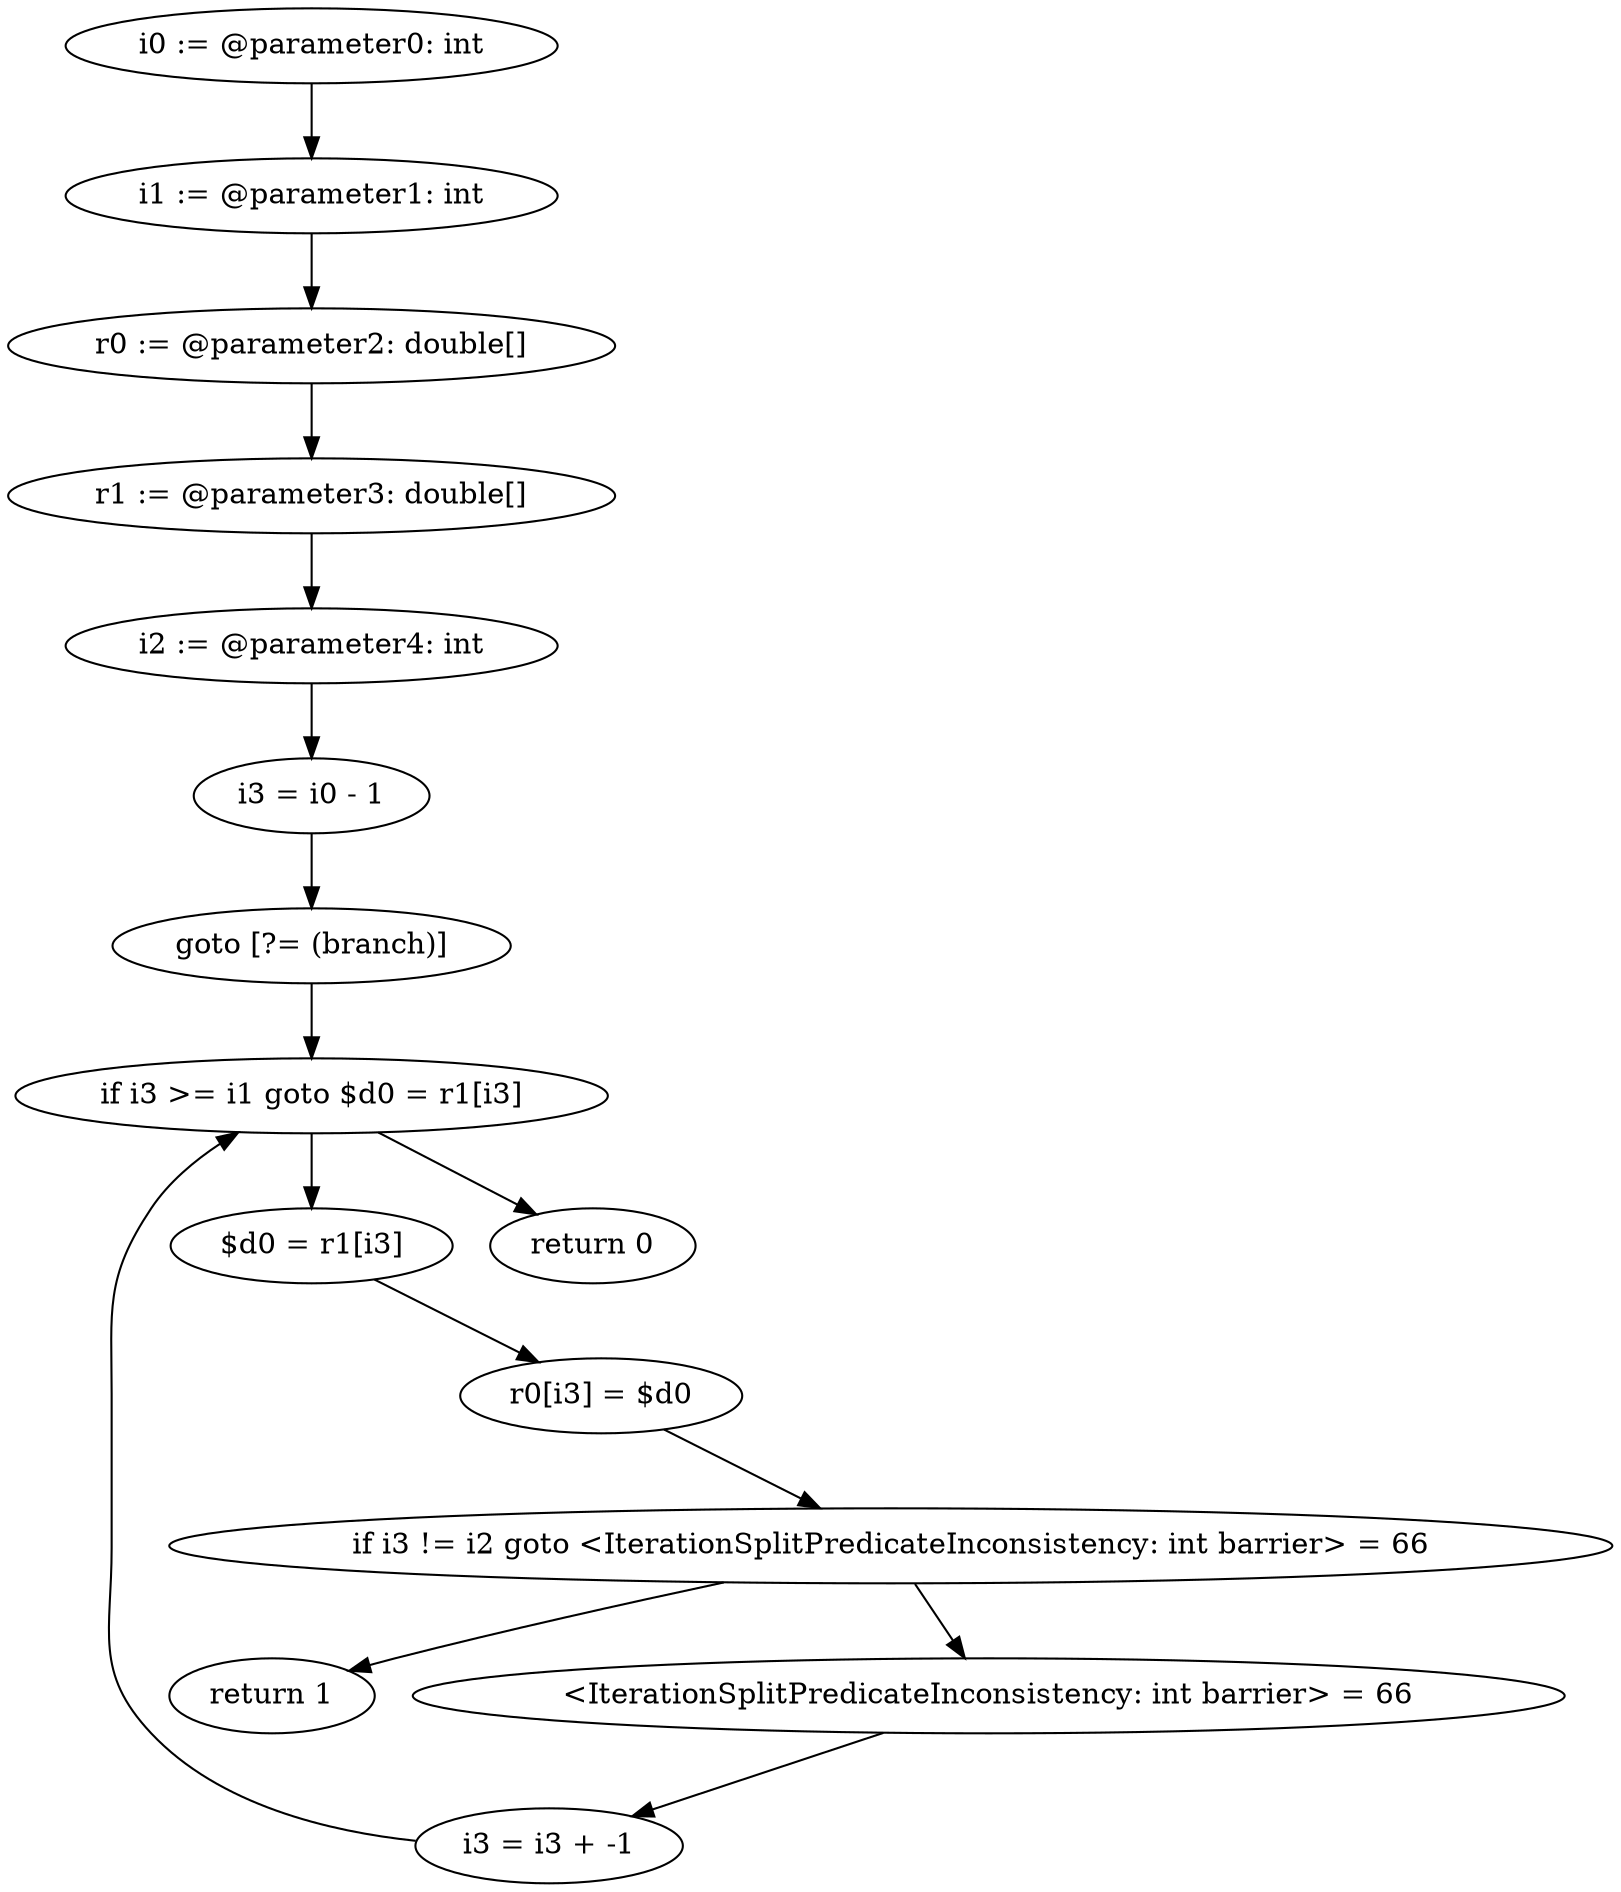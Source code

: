 digraph "unitGraph" {
    "i0 := @parameter0: int"
    "i1 := @parameter1: int"
    "r0 := @parameter2: double[]"
    "r1 := @parameter3: double[]"
    "i2 := @parameter4: int"
    "i3 = i0 - 1"
    "goto [?= (branch)]"
    "$d0 = r1[i3]"
    "r0[i3] = $d0"
    "if i3 != i2 goto <IterationSplitPredicateInconsistency: int barrier> = 66"
    "return 1"
    "<IterationSplitPredicateInconsistency: int barrier> = 66"
    "i3 = i3 + -1"
    "if i3 >= i1 goto $d0 = r1[i3]"
    "return 0"
    "i0 := @parameter0: int"->"i1 := @parameter1: int";
    "i1 := @parameter1: int"->"r0 := @parameter2: double[]";
    "r0 := @parameter2: double[]"->"r1 := @parameter3: double[]";
    "r1 := @parameter3: double[]"->"i2 := @parameter4: int";
    "i2 := @parameter4: int"->"i3 = i0 - 1";
    "i3 = i0 - 1"->"goto [?= (branch)]";
    "goto [?= (branch)]"->"if i3 >= i1 goto $d0 = r1[i3]";
    "$d0 = r1[i3]"->"r0[i3] = $d0";
    "r0[i3] = $d0"->"if i3 != i2 goto <IterationSplitPredicateInconsistency: int barrier> = 66";
    "if i3 != i2 goto <IterationSplitPredicateInconsistency: int barrier> = 66"->"return 1";
    "if i3 != i2 goto <IterationSplitPredicateInconsistency: int barrier> = 66"->"<IterationSplitPredicateInconsistency: int barrier> = 66";
    "<IterationSplitPredicateInconsistency: int barrier> = 66"->"i3 = i3 + -1";
    "i3 = i3 + -1"->"if i3 >= i1 goto $d0 = r1[i3]";
    "if i3 >= i1 goto $d0 = r1[i3]"->"return 0";
    "if i3 >= i1 goto $d0 = r1[i3]"->"$d0 = r1[i3]";
}
